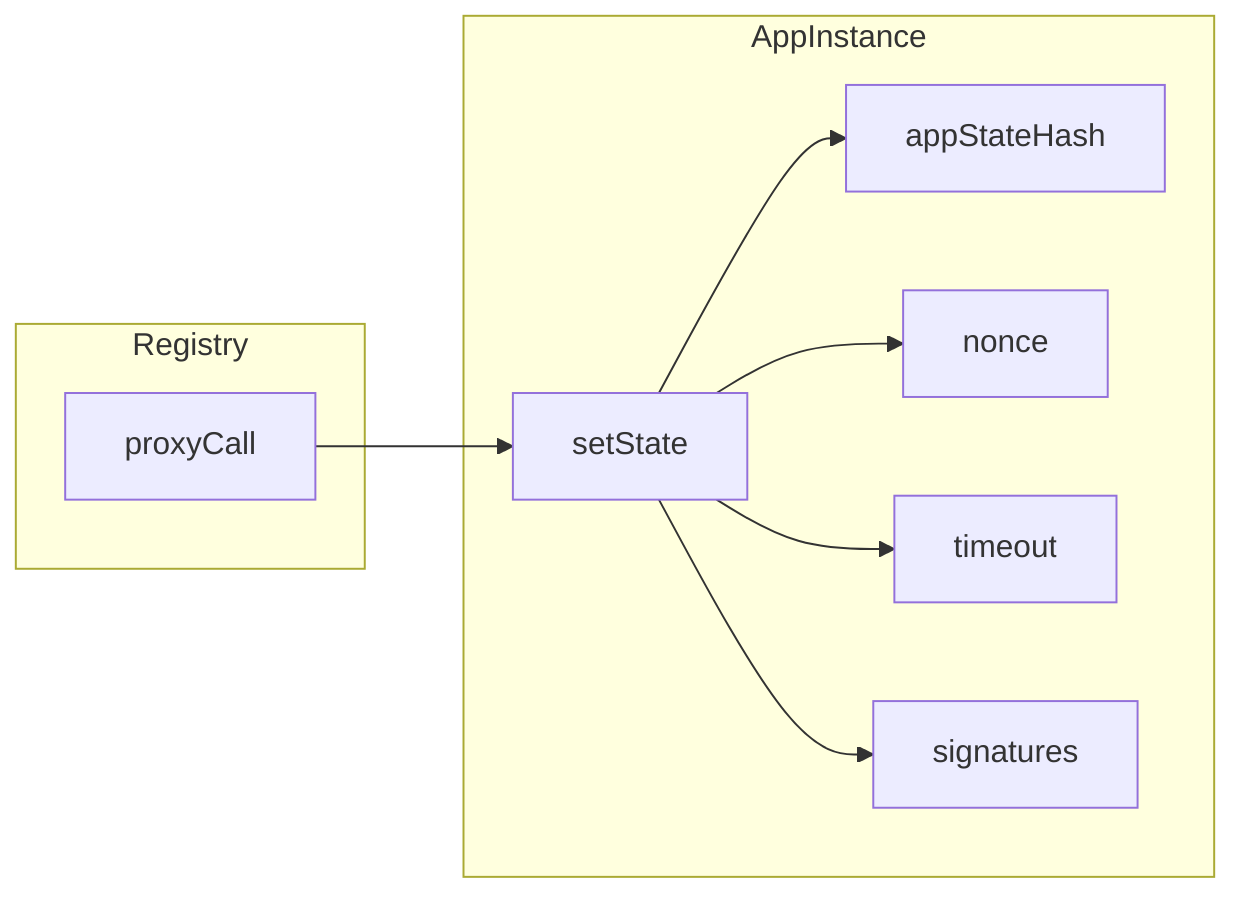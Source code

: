 graph LR
    subgraph Registry
        proxyCall
    end
    subgraph AppInstance
        setState
        proxyCall-->setState
        setState-->appStateHash
        setState-->nonce
        setState-->timeout
        setState-->signatures
    end